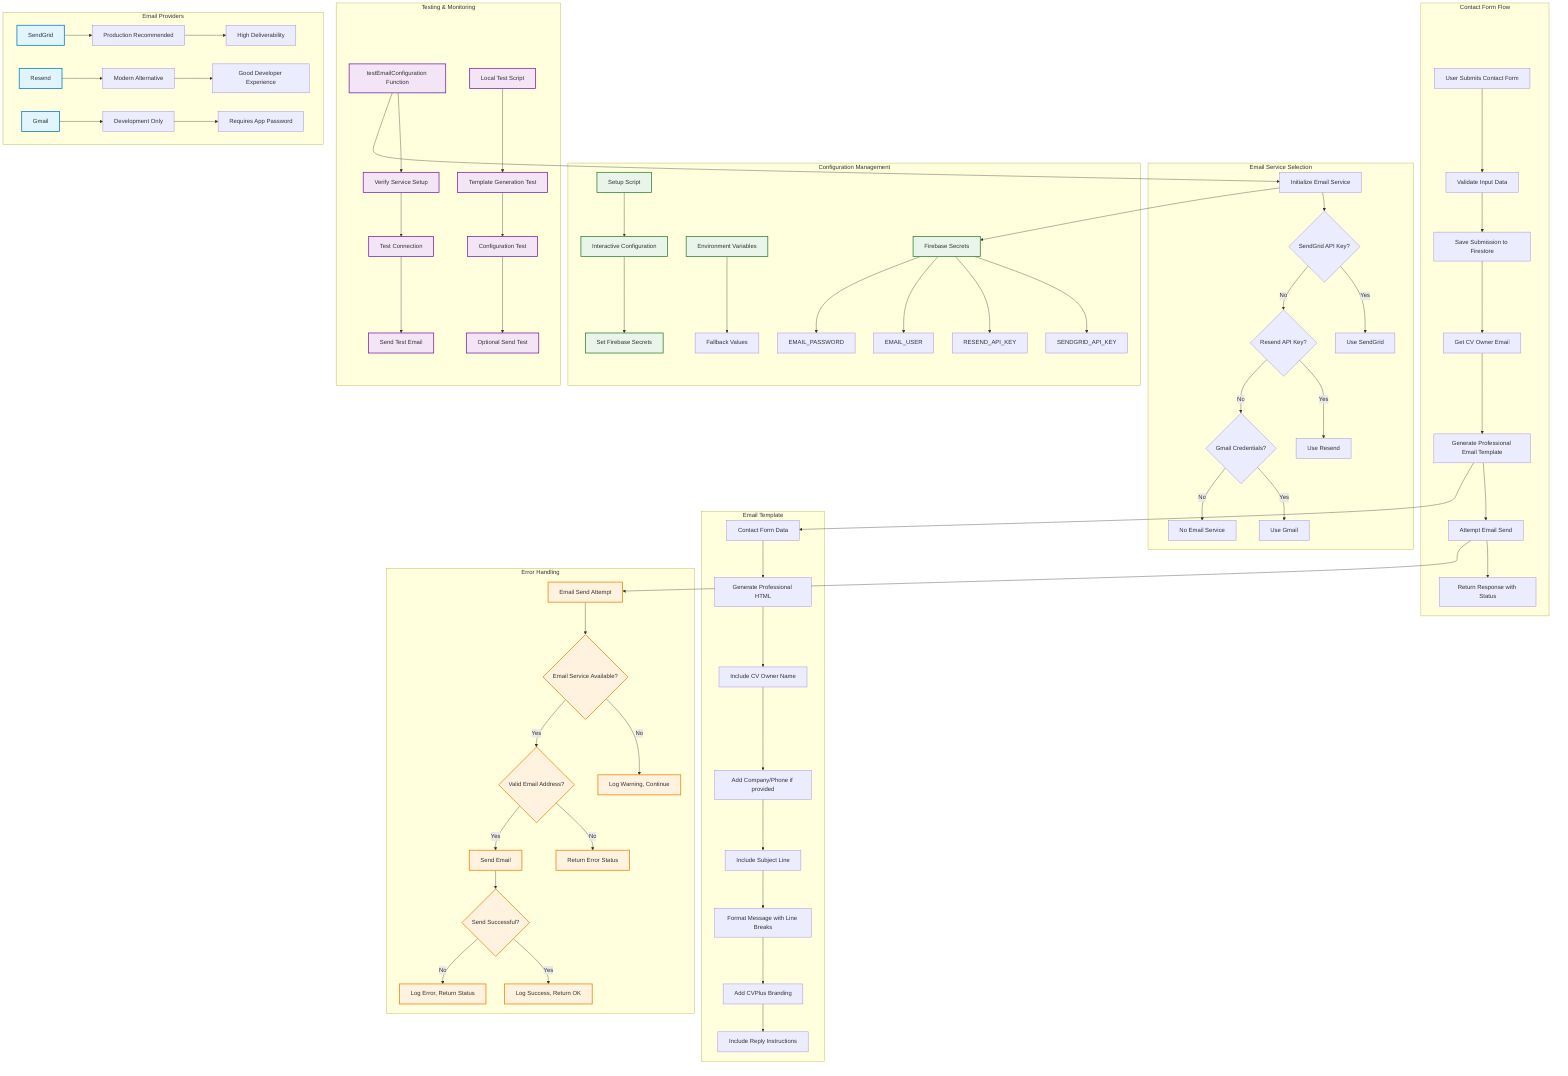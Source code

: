 graph TB
    subgraph "Contact Form Flow"
        A[User Submits Contact Form] --> B[Validate Input Data]
        B --> C[Save Submission to Firestore]
        C --> D[Get CV Owner Email]
        D --> E[Generate Professional Email Template]
        E --> F[Attempt Email Send]
        F --> G[Return Response with Status]
    end

    subgraph "Email Service Selection"
        H[Initialize Email Service] --> I{SendGrid API Key?}
        I -->|Yes| J[Use SendGrid]
        I -->|No| K{Resend API Key?}
        K -->|Yes| L[Use Resend]
        K -->|No| M{Gmail Credentials?}
        M -->|Yes| N[Use Gmail]
        M -->|No| O[No Email Service]
    end

    subgraph "Email Template"
        P[Contact Form Data] --> Q[Generate Professional HTML]
        Q --> R[Include CV Owner Name]
        R --> S[Add Company/Phone if provided]
        S --> T[Include Subject Line]
        T --> U[Format Message with Line Breaks]
        U --> V[Add CVPlus Branding]
        V --> W[Include Reply Instructions]
    end

    subgraph "Error Handling"
        X[Email Send Attempt] --> Y{Email Service Available?}
        Y -->|No| Z[Log Warning, Continue]
        Y -->|Yes| AA{Valid Email Address?}
        AA -->|No| BB[Return Error Status]
        AA -->|Yes| CC[Send Email]
        CC --> DD{Send Successful?}
        DD -->|Yes| EE[Log Success, Return OK]
        DD -->|No| FF[Log Error, Return Status]
    end

    subgraph "Configuration Management"
        GG[Firebase Secrets] --> HH[SENDGRID_API_KEY]
        GG --> II[RESEND_API_KEY]
        GG --> JJ[EMAIL_USER]
        GG --> KK[EMAIL_PASSWORD]
        LL[Environment Variables] --> MM[Fallback Values]
        NN[Setup Script] --> OO[Interactive Configuration]
        OO --> PP[Set Firebase Secrets]
    end

    subgraph "Testing & Monitoring"
        QQ[testEmailConfiguration Function] --> RR[Verify Service Setup]
        RR --> SS[Test Connection]
        SS --> TT[Send Test Email]
        UU[Local Test Script] --> VV[Template Generation Test]
        VV --> WW[Configuration Test]
        WW --> XX[Optional Send Test]
    end

    subgraph "Email Providers"
        YY[SendGrid] --> ZZ[Production Recommended]
        ZZ --> AAA[High Deliverability]
        BBB[Resend] --> CCC[Modern Alternative]
        CCC --> DDD[Good Developer Experience]
        EEE[Gmail] --> FFF[Development Only]
        FFF --> GGG[Requires App Password]
    end

    %% Flow connections
    F --> X
    H --> GG
    E --> P
    QQ --> H

    %% Styling
    classDef emailProvider fill:#e1f5fe,stroke:#0277bd,stroke-width:2px
    classDef errorHandling fill:#fff3e0,stroke:#f57c00,stroke-width:2px
    classDef testing fill:#f3e5f5,stroke:#7b1fa2,stroke-width:2px
    classDef configuration fill:#e8f5e8,stroke:#2e7d32,stroke-width:2px

    class YY,BBB,EEE emailProvider
    class X,Y,Z,AA,BB,CC,DD,EE,FF errorHandling
    class QQ,RR,SS,TT,UU,VV,WW,XX testing
    class GG,LL,NN,OO,PP configuration